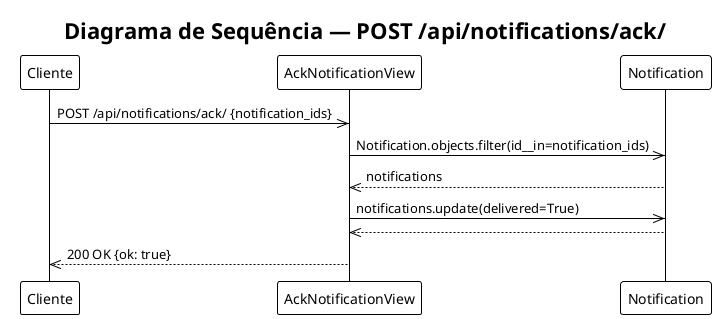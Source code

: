 @startuml
!theme plain
title "Diagrama de Sequência — POST /api/notifications/ack/"

participant "Cliente" as C
participant "AckNotificationView" as V
participant "Notification" as N

C->>V: POST /api/notifications/ack/ {notification_ids}
V->>N: Notification.objects.filter(id__in=notification_ids)
N-->>V: notifications
V->>N: notifications.update(delivered=True)
N-->>V:
V-->>C: 200 OK {ok: true}
@enduml

